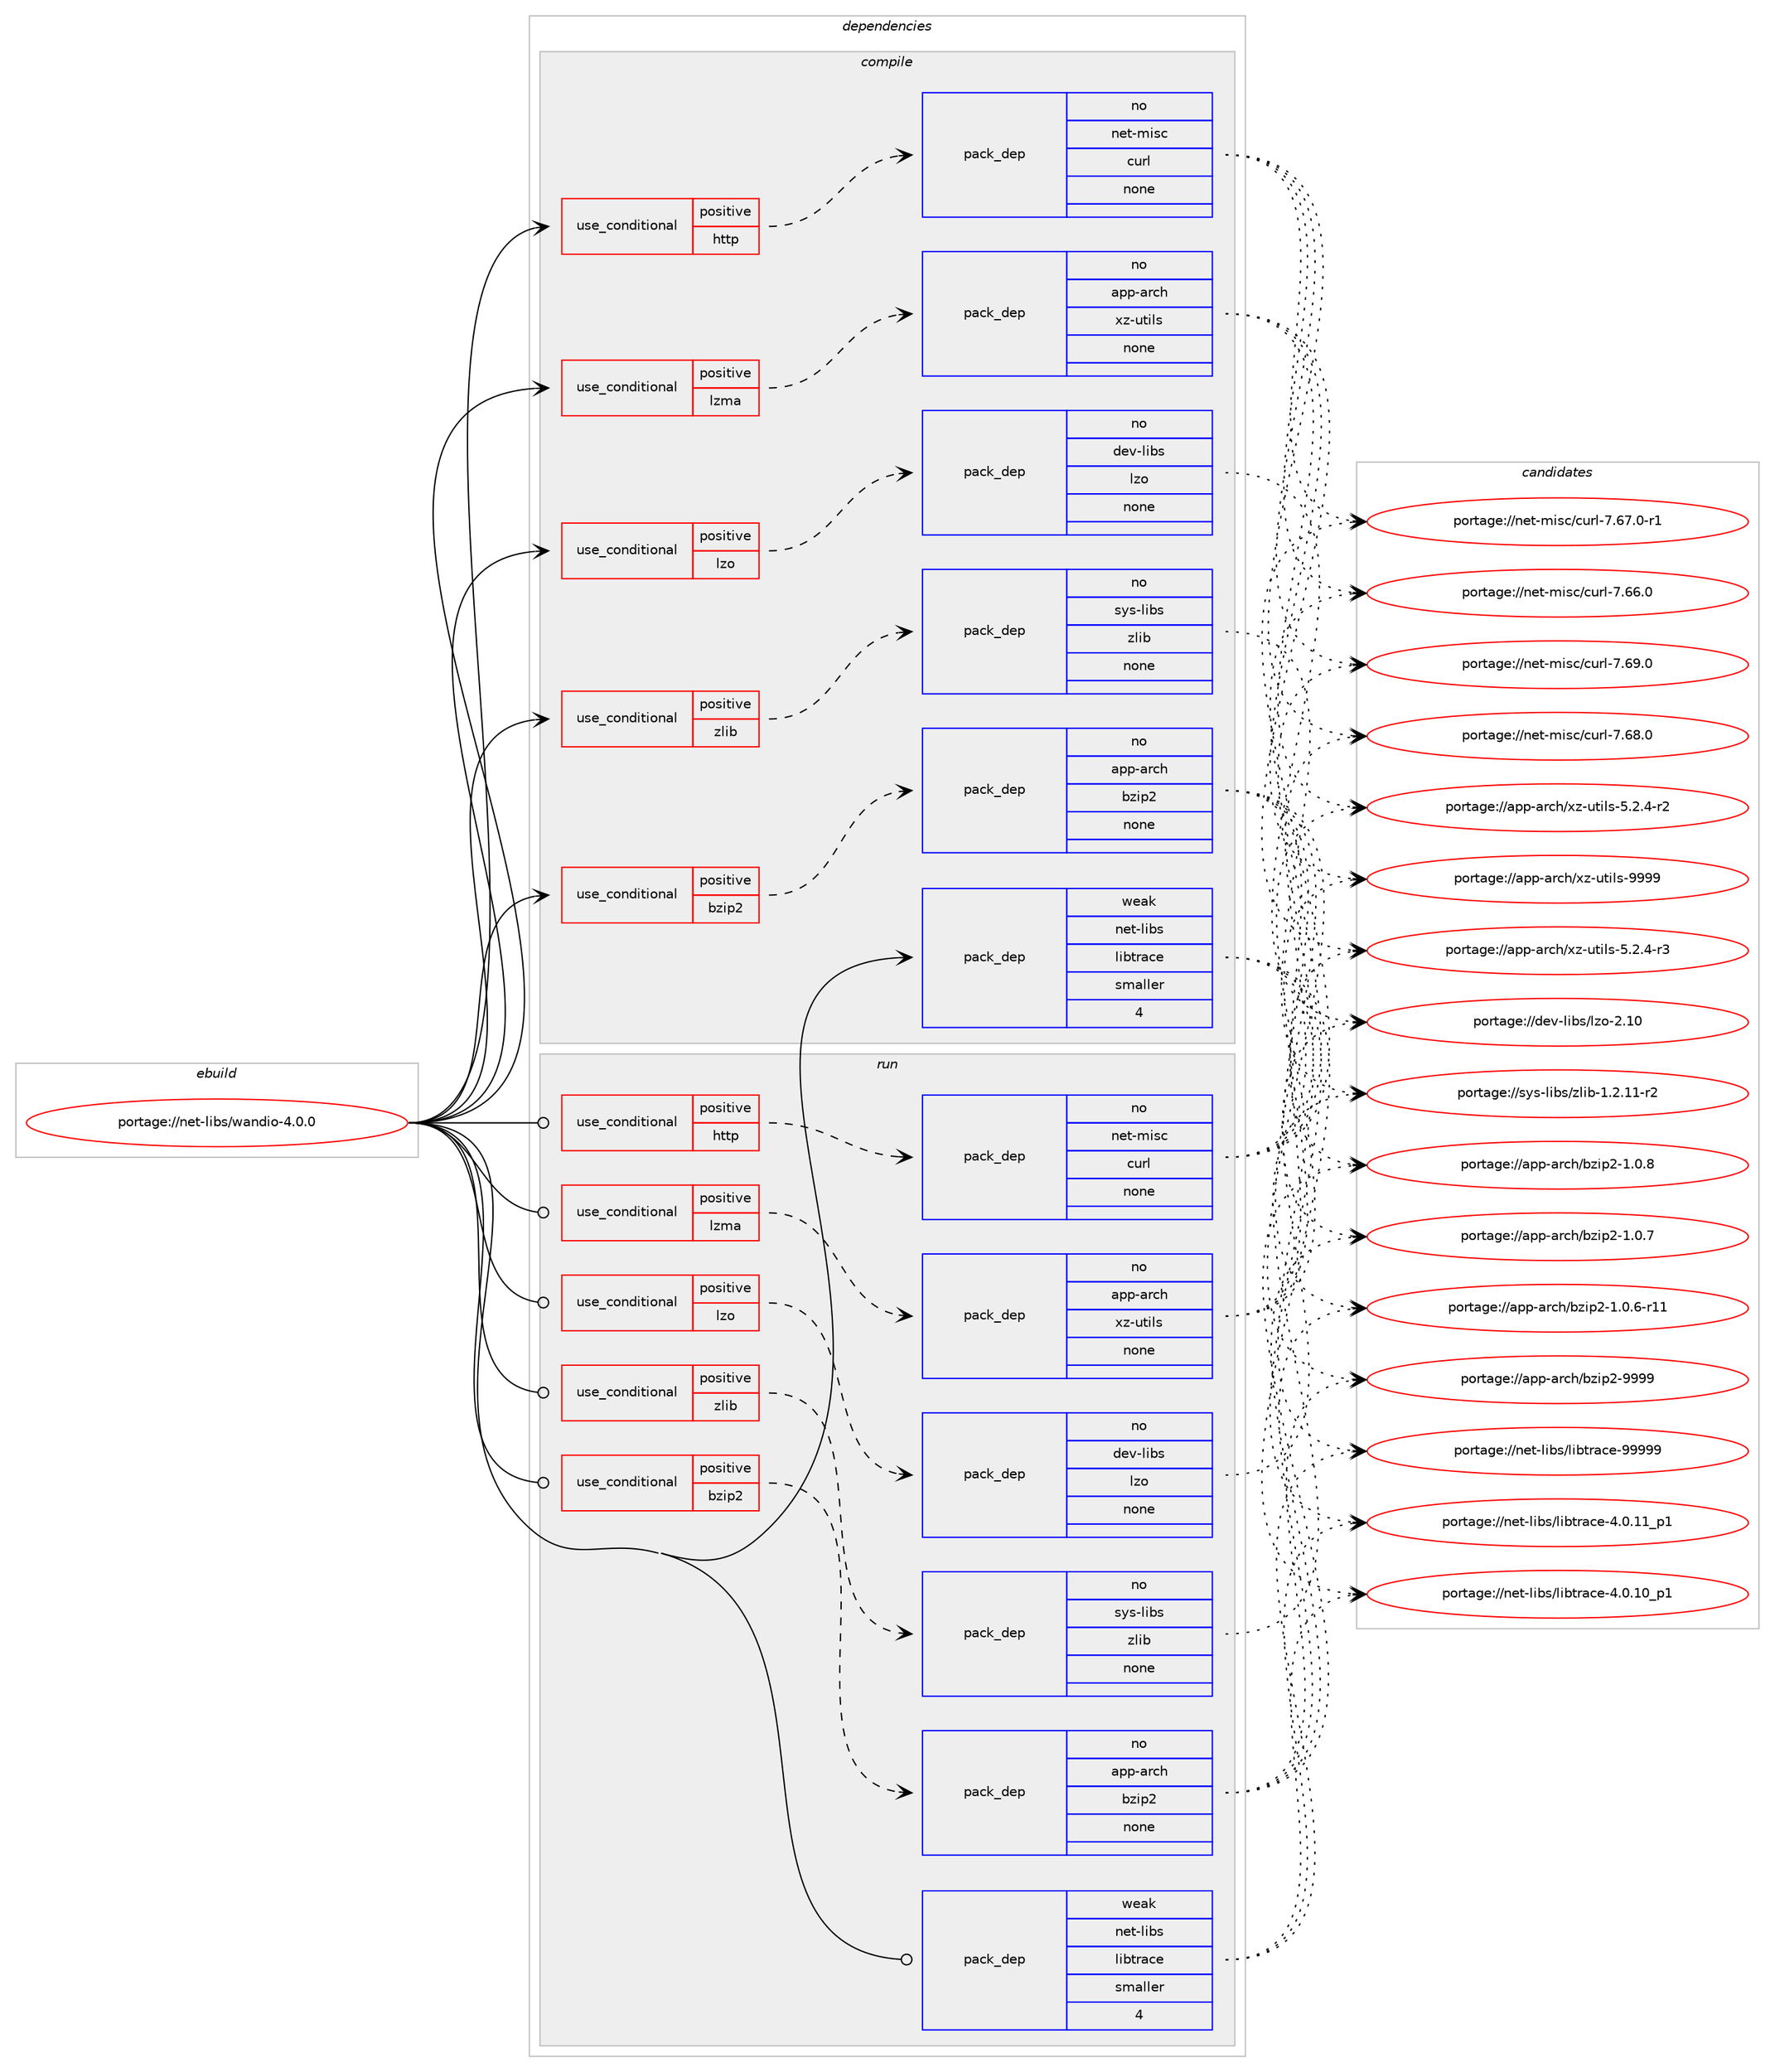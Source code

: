 digraph prolog {

# *************
# Graph options
# *************

newrank=true;
concentrate=true;
compound=true;
graph [rankdir=LR,fontname=Helvetica,fontsize=10,ranksep=1.5];#, ranksep=2.5, nodesep=0.2];
edge  [arrowhead=vee];
node  [fontname=Helvetica,fontsize=10];

# **********
# The ebuild
# **********

subgraph cluster_leftcol {
color=gray;
rank=same;
label=<<i>ebuild</i>>;
id [label="portage://net-libs/wandio-4.0.0", color=red, width=4, href="../net-libs/wandio-4.0.0.svg"];
}

# ****************
# The dependencies
# ****************

subgraph cluster_midcol {
color=gray;
label=<<i>dependencies</i>>;
subgraph cluster_compile {
fillcolor="#eeeeee";
style=filled;
label=<<i>compile</i>>;
subgraph cond10776 {
dependency55964 [label=<<TABLE BORDER="0" CELLBORDER="1" CELLSPACING="0" CELLPADDING="4"><TR><TD ROWSPAN="3" CELLPADDING="10">use_conditional</TD></TR><TR><TD>positive</TD></TR><TR><TD>bzip2</TD></TR></TABLE>>, shape=none, color=red];
subgraph pack44075 {
dependency55965 [label=<<TABLE BORDER="0" CELLBORDER="1" CELLSPACING="0" CELLPADDING="4" WIDTH="220"><TR><TD ROWSPAN="6" CELLPADDING="30">pack_dep</TD></TR><TR><TD WIDTH="110">no</TD></TR><TR><TD>app-arch</TD></TR><TR><TD>bzip2</TD></TR><TR><TD>none</TD></TR><TR><TD></TD></TR></TABLE>>, shape=none, color=blue];
}
dependency55964:e -> dependency55965:w [weight=20,style="dashed",arrowhead="vee"];
}
id:e -> dependency55964:w [weight=20,style="solid",arrowhead="vee"];
subgraph cond10777 {
dependency55966 [label=<<TABLE BORDER="0" CELLBORDER="1" CELLSPACING="0" CELLPADDING="4"><TR><TD ROWSPAN="3" CELLPADDING="10">use_conditional</TD></TR><TR><TD>positive</TD></TR><TR><TD>http</TD></TR></TABLE>>, shape=none, color=red];
subgraph pack44076 {
dependency55967 [label=<<TABLE BORDER="0" CELLBORDER="1" CELLSPACING="0" CELLPADDING="4" WIDTH="220"><TR><TD ROWSPAN="6" CELLPADDING="30">pack_dep</TD></TR><TR><TD WIDTH="110">no</TD></TR><TR><TD>net-misc</TD></TR><TR><TD>curl</TD></TR><TR><TD>none</TD></TR><TR><TD></TD></TR></TABLE>>, shape=none, color=blue];
}
dependency55966:e -> dependency55967:w [weight=20,style="dashed",arrowhead="vee"];
}
id:e -> dependency55966:w [weight=20,style="solid",arrowhead="vee"];
subgraph cond10778 {
dependency55968 [label=<<TABLE BORDER="0" CELLBORDER="1" CELLSPACING="0" CELLPADDING="4"><TR><TD ROWSPAN="3" CELLPADDING="10">use_conditional</TD></TR><TR><TD>positive</TD></TR><TR><TD>lzma</TD></TR></TABLE>>, shape=none, color=red];
subgraph pack44077 {
dependency55969 [label=<<TABLE BORDER="0" CELLBORDER="1" CELLSPACING="0" CELLPADDING="4" WIDTH="220"><TR><TD ROWSPAN="6" CELLPADDING="30">pack_dep</TD></TR><TR><TD WIDTH="110">no</TD></TR><TR><TD>app-arch</TD></TR><TR><TD>xz-utils</TD></TR><TR><TD>none</TD></TR><TR><TD></TD></TR></TABLE>>, shape=none, color=blue];
}
dependency55968:e -> dependency55969:w [weight=20,style="dashed",arrowhead="vee"];
}
id:e -> dependency55968:w [weight=20,style="solid",arrowhead="vee"];
subgraph cond10779 {
dependency55970 [label=<<TABLE BORDER="0" CELLBORDER="1" CELLSPACING="0" CELLPADDING="4"><TR><TD ROWSPAN="3" CELLPADDING="10">use_conditional</TD></TR><TR><TD>positive</TD></TR><TR><TD>lzo</TD></TR></TABLE>>, shape=none, color=red];
subgraph pack44078 {
dependency55971 [label=<<TABLE BORDER="0" CELLBORDER="1" CELLSPACING="0" CELLPADDING="4" WIDTH="220"><TR><TD ROWSPAN="6" CELLPADDING="30">pack_dep</TD></TR><TR><TD WIDTH="110">no</TD></TR><TR><TD>dev-libs</TD></TR><TR><TD>lzo</TD></TR><TR><TD>none</TD></TR><TR><TD></TD></TR></TABLE>>, shape=none, color=blue];
}
dependency55970:e -> dependency55971:w [weight=20,style="dashed",arrowhead="vee"];
}
id:e -> dependency55970:w [weight=20,style="solid",arrowhead="vee"];
subgraph cond10780 {
dependency55972 [label=<<TABLE BORDER="0" CELLBORDER="1" CELLSPACING="0" CELLPADDING="4"><TR><TD ROWSPAN="3" CELLPADDING="10">use_conditional</TD></TR><TR><TD>positive</TD></TR><TR><TD>zlib</TD></TR></TABLE>>, shape=none, color=red];
subgraph pack44079 {
dependency55973 [label=<<TABLE BORDER="0" CELLBORDER="1" CELLSPACING="0" CELLPADDING="4" WIDTH="220"><TR><TD ROWSPAN="6" CELLPADDING="30">pack_dep</TD></TR><TR><TD WIDTH="110">no</TD></TR><TR><TD>sys-libs</TD></TR><TR><TD>zlib</TD></TR><TR><TD>none</TD></TR><TR><TD></TD></TR></TABLE>>, shape=none, color=blue];
}
dependency55972:e -> dependency55973:w [weight=20,style="dashed",arrowhead="vee"];
}
id:e -> dependency55972:w [weight=20,style="solid",arrowhead="vee"];
subgraph pack44080 {
dependency55974 [label=<<TABLE BORDER="0" CELLBORDER="1" CELLSPACING="0" CELLPADDING="4" WIDTH="220"><TR><TD ROWSPAN="6" CELLPADDING="30">pack_dep</TD></TR><TR><TD WIDTH="110">weak</TD></TR><TR><TD>net-libs</TD></TR><TR><TD>libtrace</TD></TR><TR><TD>smaller</TD></TR><TR><TD>4</TD></TR></TABLE>>, shape=none, color=blue];
}
id:e -> dependency55974:w [weight=20,style="solid",arrowhead="vee"];
}
subgraph cluster_compileandrun {
fillcolor="#eeeeee";
style=filled;
label=<<i>compile and run</i>>;
}
subgraph cluster_run {
fillcolor="#eeeeee";
style=filled;
label=<<i>run</i>>;
subgraph cond10781 {
dependency55975 [label=<<TABLE BORDER="0" CELLBORDER="1" CELLSPACING="0" CELLPADDING="4"><TR><TD ROWSPAN="3" CELLPADDING="10">use_conditional</TD></TR><TR><TD>positive</TD></TR><TR><TD>bzip2</TD></TR></TABLE>>, shape=none, color=red];
subgraph pack44081 {
dependency55976 [label=<<TABLE BORDER="0" CELLBORDER="1" CELLSPACING="0" CELLPADDING="4" WIDTH="220"><TR><TD ROWSPAN="6" CELLPADDING="30">pack_dep</TD></TR><TR><TD WIDTH="110">no</TD></TR><TR><TD>app-arch</TD></TR><TR><TD>bzip2</TD></TR><TR><TD>none</TD></TR><TR><TD></TD></TR></TABLE>>, shape=none, color=blue];
}
dependency55975:e -> dependency55976:w [weight=20,style="dashed",arrowhead="vee"];
}
id:e -> dependency55975:w [weight=20,style="solid",arrowhead="odot"];
subgraph cond10782 {
dependency55977 [label=<<TABLE BORDER="0" CELLBORDER="1" CELLSPACING="0" CELLPADDING="4"><TR><TD ROWSPAN="3" CELLPADDING="10">use_conditional</TD></TR><TR><TD>positive</TD></TR><TR><TD>http</TD></TR></TABLE>>, shape=none, color=red];
subgraph pack44082 {
dependency55978 [label=<<TABLE BORDER="0" CELLBORDER="1" CELLSPACING="0" CELLPADDING="4" WIDTH="220"><TR><TD ROWSPAN="6" CELLPADDING="30">pack_dep</TD></TR><TR><TD WIDTH="110">no</TD></TR><TR><TD>net-misc</TD></TR><TR><TD>curl</TD></TR><TR><TD>none</TD></TR><TR><TD></TD></TR></TABLE>>, shape=none, color=blue];
}
dependency55977:e -> dependency55978:w [weight=20,style="dashed",arrowhead="vee"];
}
id:e -> dependency55977:w [weight=20,style="solid",arrowhead="odot"];
subgraph cond10783 {
dependency55979 [label=<<TABLE BORDER="0" CELLBORDER="1" CELLSPACING="0" CELLPADDING="4"><TR><TD ROWSPAN="3" CELLPADDING="10">use_conditional</TD></TR><TR><TD>positive</TD></TR><TR><TD>lzma</TD></TR></TABLE>>, shape=none, color=red];
subgraph pack44083 {
dependency55980 [label=<<TABLE BORDER="0" CELLBORDER="1" CELLSPACING="0" CELLPADDING="4" WIDTH="220"><TR><TD ROWSPAN="6" CELLPADDING="30">pack_dep</TD></TR><TR><TD WIDTH="110">no</TD></TR><TR><TD>app-arch</TD></TR><TR><TD>xz-utils</TD></TR><TR><TD>none</TD></TR><TR><TD></TD></TR></TABLE>>, shape=none, color=blue];
}
dependency55979:e -> dependency55980:w [weight=20,style="dashed",arrowhead="vee"];
}
id:e -> dependency55979:w [weight=20,style="solid",arrowhead="odot"];
subgraph cond10784 {
dependency55981 [label=<<TABLE BORDER="0" CELLBORDER="1" CELLSPACING="0" CELLPADDING="4"><TR><TD ROWSPAN="3" CELLPADDING="10">use_conditional</TD></TR><TR><TD>positive</TD></TR><TR><TD>lzo</TD></TR></TABLE>>, shape=none, color=red];
subgraph pack44084 {
dependency55982 [label=<<TABLE BORDER="0" CELLBORDER="1" CELLSPACING="0" CELLPADDING="4" WIDTH="220"><TR><TD ROWSPAN="6" CELLPADDING="30">pack_dep</TD></TR><TR><TD WIDTH="110">no</TD></TR><TR><TD>dev-libs</TD></TR><TR><TD>lzo</TD></TR><TR><TD>none</TD></TR><TR><TD></TD></TR></TABLE>>, shape=none, color=blue];
}
dependency55981:e -> dependency55982:w [weight=20,style="dashed",arrowhead="vee"];
}
id:e -> dependency55981:w [weight=20,style="solid",arrowhead="odot"];
subgraph cond10785 {
dependency55983 [label=<<TABLE BORDER="0" CELLBORDER="1" CELLSPACING="0" CELLPADDING="4"><TR><TD ROWSPAN="3" CELLPADDING="10">use_conditional</TD></TR><TR><TD>positive</TD></TR><TR><TD>zlib</TD></TR></TABLE>>, shape=none, color=red];
subgraph pack44085 {
dependency55984 [label=<<TABLE BORDER="0" CELLBORDER="1" CELLSPACING="0" CELLPADDING="4" WIDTH="220"><TR><TD ROWSPAN="6" CELLPADDING="30">pack_dep</TD></TR><TR><TD WIDTH="110">no</TD></TR><TR><TD>sys-libs</TD></TR><TR><TD>zlib</TD></TR><TR><TD>none</TD></TR><TR><TD></TD></TR></TABLE>>, shape=none, color=blue];
}
dependency55983:e -> dependency55984:w [weight=20,style="dashed",arrowhead="vee"];
}
id:e -> dependency55983:w [weight=20,style="solid",arrowhead="odot"];
subgraph pack44086 {
dependency55985 [label=<<TABLE BORDER="0" CELLBORDER="1" CELLSPACING="0" CELLPADDING="4" WIDTH="220"><TR><TD ROWSPAN="6" CELLPADDING="30">pack_dep</TD></TR><TR><TD WIDTH="110">weak</TD></TR><TR><TD>net-libs</TD></TR><TR><TD>libtrace</TD></TR><TR><TD>smaller</TD></TR><TR><TD>4</TD></TR></TABLE>>, shape=none, color=blue];
}
id:e -> dependency55985:w [weight=20,style="solid",arrowhead="odot"];
}
}

# **************
# The candidates
# **************

subgraph cluster_choices {
rank=same;
color=gray;
label=<<i>candidates</i>>;

subgraph choice44075 {
color=black;
nodesep=1;
choice971121124597114991044798122105112504557575757 [label="portage://app-arch/bzip2-9999", color=red, width=4,href="../app-arch/bzip2-9999.svg"];
choice97112112459711499104479812210511250454946484656 [label="portage://app-arch/bzip2-1.0.8", color=red, width=4,href="../app-arch/bzip2-1.0.8.svg"];
choice97112112459711499104479812210511250454946484655 [label="portage://app-arch/bzip2-1.0.7", color=red, width=4,href="../app-arch/bzip2-1.0.7.svg"];
choice97112112459711499104479812210511250454946484654451144949 [label="portage://app-arch/bzip2-1.0.6-r11", color=red, width=4,href="../app-arch/bzip2-1.0.6-r11.svg"];
dependency55965:e -> choice971121124597114991044798122105112504557575757:w [style=dotted,weight="100"];
dependency55965:e -> choice97112112459711499104479812210511250454946484656:w [style=dotted,weight="100"];
dependency55965:e -> choice97112112459711499104479812210511250454946484655:w [style=dotted,weight="100"];
dependency55965:e -> choice97112112459711499104479812210511250454946484654451144949:w [style=dotted,weight="100"];
}
subgraph choice44076 {
color=black;
nodesep=1;
choice1101011164510910511599479911711410845554654574648 [label="portage://net-misc/curl-7.69.0", color=red, width=4,href="../net-misc/curl-7.69.0.svg"];
choice1101011164510910511599479911711410845554654564648 [label="portage://net-misc/curl-7.68.0", color=red, width=4,href="../net-misc/curl-7.68.0.svg"];
choice11010111645109105115994799117114108455546545546484511449 [label="portage://net-misc/curl-7.67.0-r1", color=red, width=4,href="../net-misc/curl-7.67.0-r1.svg"];
choice1101011164510910511599479911711410845554654544648 [label="portage://net-misc/curl-7.66.0", color=red, width=4,href="../net-misc/curl-7.66.0.svg"];
dependency55967:e -> choice1101011164510910511599479911711410845554654574648:w [style=dotted,weight="100"];
dependency55967:e -> choice1101011164510910511599479911711410845554654564648:w [style=dotted,weight="100"];
dependency55967:e -> choice11010111645109105115994799117114108455546545546484511449:w [style=dotted,weight="100"];
dependency55967:e -> choice1101011164510910511599479911711410845554654544648:w [style=dotted,weight="100"];
}
subgraph choice44077 {
color=black;
nodesep=1;
choice9711211245971149910447120122451171161051081154557575757 [label="portage://app-arch/xz-utils-9999", color=red, width=4,href="../app-arch/xz-utils-9999.svg"];
choice9711211245971149910447120122451171161051081154553465046524511451 [label="portage://app-arch/xz-utils-5.2.4-r3", color=red, width=4,href="../app-arch/xz-utils-5.2.4-r3.svg"];
choice9711211245971149910447120122451171161051081154553465046524511450 [label="portage://app-arch/xz-utils-5.2.4-r2", color=red, width=4,href="../app-arch/xz-utils-5.2.4-r2.svg"];
dependency55969:e -> choice9711211245971149910447120122451171161051081154557575757:w [style=dotted,weight="100"];
dependency55969:e -> choice9711211245971149910447120122451171161051081154553465046524511451:w [style=dotted,weight="100"];
dependency55969:e -> choice9711211245971149910447120122451171161051081154553465046524511450:w [style=dotted,weight="100"];
}
subgraph choice44078 {
color=black;
nodesep=1;
choice1001011184510810598115471081221114550464948 [label="portage://dev-libs/lzo-2.10", color=red, width=4,href="../dev-libs/lzo-2.10.svg"];
dependency55971:e -> choice1001011184510810598115471081221114550464948:w [style=dotted,weight="100"];
}
subgraph choice44079 {
color=black;
nodesep=1;
choice11512111545108105981154712210810598454946504649494511450 [label="portage://sys-libs/zlib-1.2.11-r2", color=red, width=4,href="../sys-libs/zlib-1.2.11-r2.svg"];
dependency55973:e -> choice11512111545108105981154712210810598454946504649494511450:w [style=dotted,weight="100"];
}
subgraph choice44080 {
color=black;
nodesep=1;
choice110101116451081059811547108105981161149799101455757575757 [label="portage://net-libs/libtrace-99999", color=red, width=4,href="../net-libs/libtrace-99999.svg"];
choice110101116451081059811547108105981161149799101455246484649499511249 [label="portage://net-libs/libtrace-4.0.11_p1", color=red, width=4,href="../net-libs/libtrace-4.0.11_p1.svg"];
choice110101116451081059811547108105981161149799101455246484649489511249 [label="portage://net-libs/libtrace-4.0.10_p1", color=red, width=4,href="../net-libs/libtrace-4.0.10_p1.svg"];
dependency55974:e -> choice110101116451081059811547108105981161149799101455757575757:w [style=dotted,weight="100"];
dependency55974:e -> choice110101116451081059811547108105981161149799101455246484649499511249:w [style=dotted,weight="100"];
dependency55974:e -> choice110101116451081059811547108105981161149799101455246484649489511249:w [style=dotted,weight="100"];
}
subgraph choice44081 {
color=black;
nodesep=1;
choice971121124597114991044798122105112504557575757 [label="portage://app-arch/bzip2-9999", color=red, width=4,href="../app-arch/bzip2-9999.svg"];
choice97112112459711499104479812210511250454946484656 [label="portage://app-arch/bzip2-1.0.8", color=red, width=4,href="../app-arch/bzip2-1.0.8.svg"];
choice97112112459711499104479812210511250454946484655 [label="portage://app-arch/bzip2-1.0.7", color=red, width=4,href="../app-arch/bzip2-1.0.7.svg"];
choice97112112459711499104479812210511250454946484654451144949 [label="portage://app-arch/bzip2-1.0.6-r11", color=red, width=4,href="../app-arch/bzip2-1.0.6-r11.svg"];
dependency55976:e -> choice971121124597114991044798122105112504557575757:w [style=dotted,weight="100"];
dependency55976:e -> choice97112112459711499104479812210511250454946484656:w [style=dotted,weight="100"];
dependency55976:e -> choice97112112459711499104479812210511250454946484655:w [style=dotted,weight="100"];
dependency55976:e -> choice97112112459711499104479812210511250454946484654451144949:w [style=dotted,weight="100"];
}
subgraph choice44082 {
color=black;
nodesep=1;
choice1101011164510910511599479911711410845554654574648 [label="portage://net-misc/curl-7.69.0", color=red, width=4,href="../net-misc/curl-7.69.0.svg"];
choice1101011164510910511599479911711410845554654564648 [label="portage://net-misc/curl-7.68.0", color=red, width=4,href="../net-misc/curl-7.68.0.svg"];
choice11010111645109105115994799117114108455546545546484511449 [label="portage://net-misc/curl-7.67.0-r1", color=red, width=4,href="../net-misc/curl-7.67.0-r1.svg"];
choice1101011164510910511599479911711410845554654544648 [label="portage://net-misc/curl-7.66.0", color=red, width=4,href="../net-misc/curl-7.66.0.svg"];
dependency55978:e -> choice1101011164510910511599479911711410845554654574648:w [style=dotted,weight="100"];
dependency55978:e -> choice1101011164510910511599479911711410845554654564648:w [style=dotted,weight="100"];
dependency55978:e -> choice11010111645109105115994799117114108455546545546484511449:w [style=dotted,weight="100"];
dependency55978:e -> choice1101011164510910511599479911711410845554654544648:w [style=dotted,weight="100"];
}
subgraph choice44083 {
color=black;
nodesep=1;
choice9711211245971149910447120122451171161051081154557575757 [label="portage://app-arch/xz-utils-9999", color=red, width=4,href="../app-arch/xz-utils-9999.svg"];
choice9711211245971149910447120122451171161051081154553465046524511451 [label="portage://app-arch/xz-utils-5.2.4-r3", color=red, width=4,href="../app-arch/xz-utils-5.2.4-r3.svg"];
choice9711211245971149910447120122451171161051081154553465046524511450 [label="portage://app-arch/xz-utils-5.2.4-r2", color=red, width=4,href="../app-arch/xz-utils-5.2.4-r2.svg"];
dependency55980:e -> choice9711211245971149910447120122451171161051081154557575757:w [style=dotted,weight="100"];
dependency55980:e -> choice9711211245971149910447120122451171161051081154553465046524511451:w [style=dotted,weight="100"];
dependency55980:e -> choice9711211245971149910447120122451171161051081154553465046524511450:w [style=dotted,weight="100"];
}
subgraph choice44084 {
color=black;
nodesep=1;
choice1001011184510810598115471081221114550464948 [label="portage://dev-libs/lzo-2.10", color=red, width=4,href="../dev-libs/lzo-2.10.svg"];
dependency55982:e -> choice1001011184510810598115471081221114550464948:w [style=dotted,weight="100"];
}
subgraph choice44085 {
color=black;
nodesep=1;
choice11512111545108105981154712210810598454946504649494511450 [label="portage://sys-libs/zlib-1.2.11-r2", color=red, width=4,href="../sys-libs/zlib-1.2.11-r2.svg"];
dependency55984:e -> choice11512111545108105981154712210810598454946504649494511450:w [style=dotted,weight="100"];
}
subgraph choice44086 {
color=black;
nodesep=1;
choice110101116451081059811547108105981161149799101455757575757 [label="portage://net-libs/libtrace-99999", color=red, width=4,href="../net-libs/libtrace-99999.svg"];
choice110101116451081059811547108105981161149799101455246484649499511249 [label="portage://net-libs/libtrace-4.0.11_p1", color=red, width=4,href="../net-libs/libtrace-4.0.11_p1.svg"];
choice110101116451081059811547108105981161149799101455246484649489511249 [label="portage://net-libs/libtrace-4.0.10_p1", color=red, width=4,href="../net-libs/libtrace-4.0.10_p1.svg"];
dependency55985:e -> choice110101116451081059811547108105981161149799101455757575757:w [style=dotted,weight="100"];
dependency55985:e -> choice110101116451081059811547108105981161149799101455246484649499511249:w [style=dotted,weight="100"];
dependency55985:e -> choice110101116451081059811547108105981161149799101455246484649489511249:w [style=dotted,weight="100"];
}
}

}
